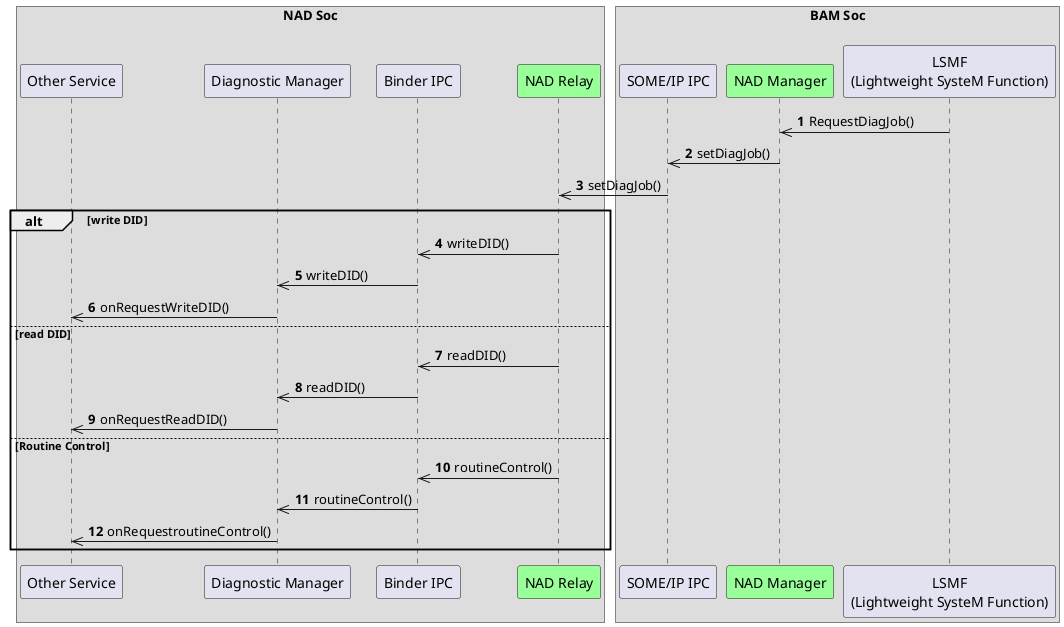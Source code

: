 


' set diag job 

@startuml
autonumber
'autoactivate on

box "NAD Soc\n"
    participant "Other Service" as app
    participant "Diagnostic Manager" as diag_mgr

    
    participant "Binder IPC" as bin 

   
    participant "NAD Relay" as diag_pr #99FF99
   


end box


box "BAM Soc\n"
    participant "SOME/IP IPC" as sip 
   
    participant "NAD Manager" as nadm #99FF99
 
    participant "LSMF\n(Lightweight SysteM Function)" as lsmf
end box

lsmf ->> nadm: RequestDiagJob()
nadm ->> sip: setDiagJob() 
sip ->> diag_pr: setDiagJob() 

alt write DID
diag_pr ->> bin: writeDID()
bin ->> diag_mgr: writeDID()
diag_mgr ->> app: onRequestWriteDID()
else read DID
diag_pr ->> bin: readDID()
bin ->> diag_mgr: readDID()
diag_mgr ->> app: onRequestReadDID()
else Routine Control
diag_pr ->> bin: routineControl()
bin ->> diag_mgr: routineControl()
diag_mgr ->> app: onRequestroutineControl()
end


@enduml


' set DTC

@startuml

!pragma teoz true
autonumber
autoactivate on
' box "NAD\n"

    participant "Apps" as app
    participant "Diagnostic Manager" as diag_mgr

    participant "Binder IPC" as bin #IndianRed

    box "Nad Proxy" #99FF99
    participant "Diagnostic" as diag_co
    end box

' end box

    participant "SomeIP IPC" as sip #IndianRed
' box "BAM\n"

 

    box "Nad Manager" #99FF99
    participant "Diagnostic" as nadm
    end box

    participant "LSMF" as lsmf

' end box

app -> diag_mgr: setDTCStatus()
diag_mgr ->> bin: setDtcToNadProxy()
bin -> diag_co: setDtcToNadProxy()
diag_co ->> sip: setFatalError()
sip ->> nadm: setFatalError()

nadm -> lsmf: setDTCStatus()

@enduml


